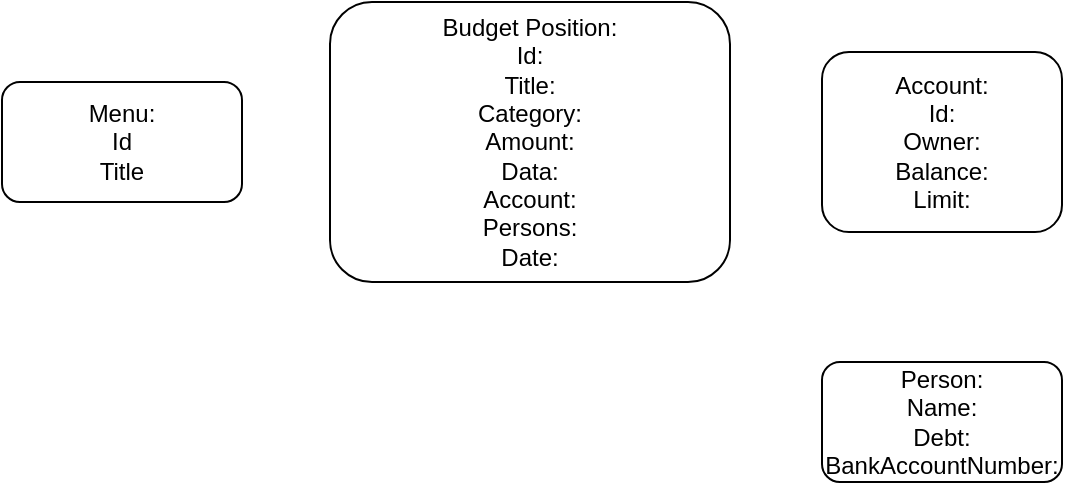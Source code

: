 <mxfile version="22.1.11" type="github">
  <diagram name="Strona-1" id="kTBdSVZCgxqGdSbCh6Is">
    <mxGraphModel dx="1434" dy="746" grid="1" gridSize="10" guides="1" tooltips="1" connect="1" arrows="1" fold="1" page="1" pageScale="1" pageWidth="827" pageHeight="1169" math="0" shadow="0">
      <root>
        <mxCell id="0" />
        <mxCell id="1" parent="0" />
        <mxCell id="VSXg3xIbWFbzHlxD9bAN-1" value="Menu:&lt;br&gt;Id&lt;br&gt;Title" style="rounded=1;whiteSpace=wrap;html=1;" parent="1" vertex="1">
          <mxGeometry x="149" y="90" width="120" height="60" as="geometry" />
        </mxCell>
        <mxCell id="VSXg3xIbWFbzHlxD9bAN-2" value="Budget Position:&lt;br&gt;Id:&lt;br&gt;Title:&lt;br&gt;Category:&lt;br&gt;Amount:&lt;br&gt;Data:&lt;br&gt;Account:&lt;br&gt;Persons:&lt;br&gt;Date:" style="rounded=1;whiteSpace=wrap;html=1;" parent="1" vertex="1">
          <mxGeometry x="313" y="50" width="200" height="140" as="geometry" />
        </mxCell>
        <mxCell id="sMv6-Q35QQ0dRmT18jvR-1" value="Account:&lt;br&gt;Id:&lt;br&gt;Owner:&lt;br&gt;Balance:&lt;br&gt;Limit:" style="rounded=1;whiteSpace=wrap;html=1;" parent="1" vertex="1">
          <mxGeometry x="559" y="75" width="120" height="90" as="geometry" />
        </mxCell>
        <mxCell id="sMv6-Q35QQ0dRmT18jvR-2" value="Person:&lt;br&gt;Name:&lt;br&gt;Debt:&lt;br&gt;BankAccountNumber:" style="rounded=1;whiteSpace=wrap;html=1;" parent="1" vertex="1">
          <mxGeometry x="559" y="230" width="120" height="60" as="geometry" />
        </mxCell>
      </root>
    </mxGraphModel>
  </diagram>
</mxfile>
